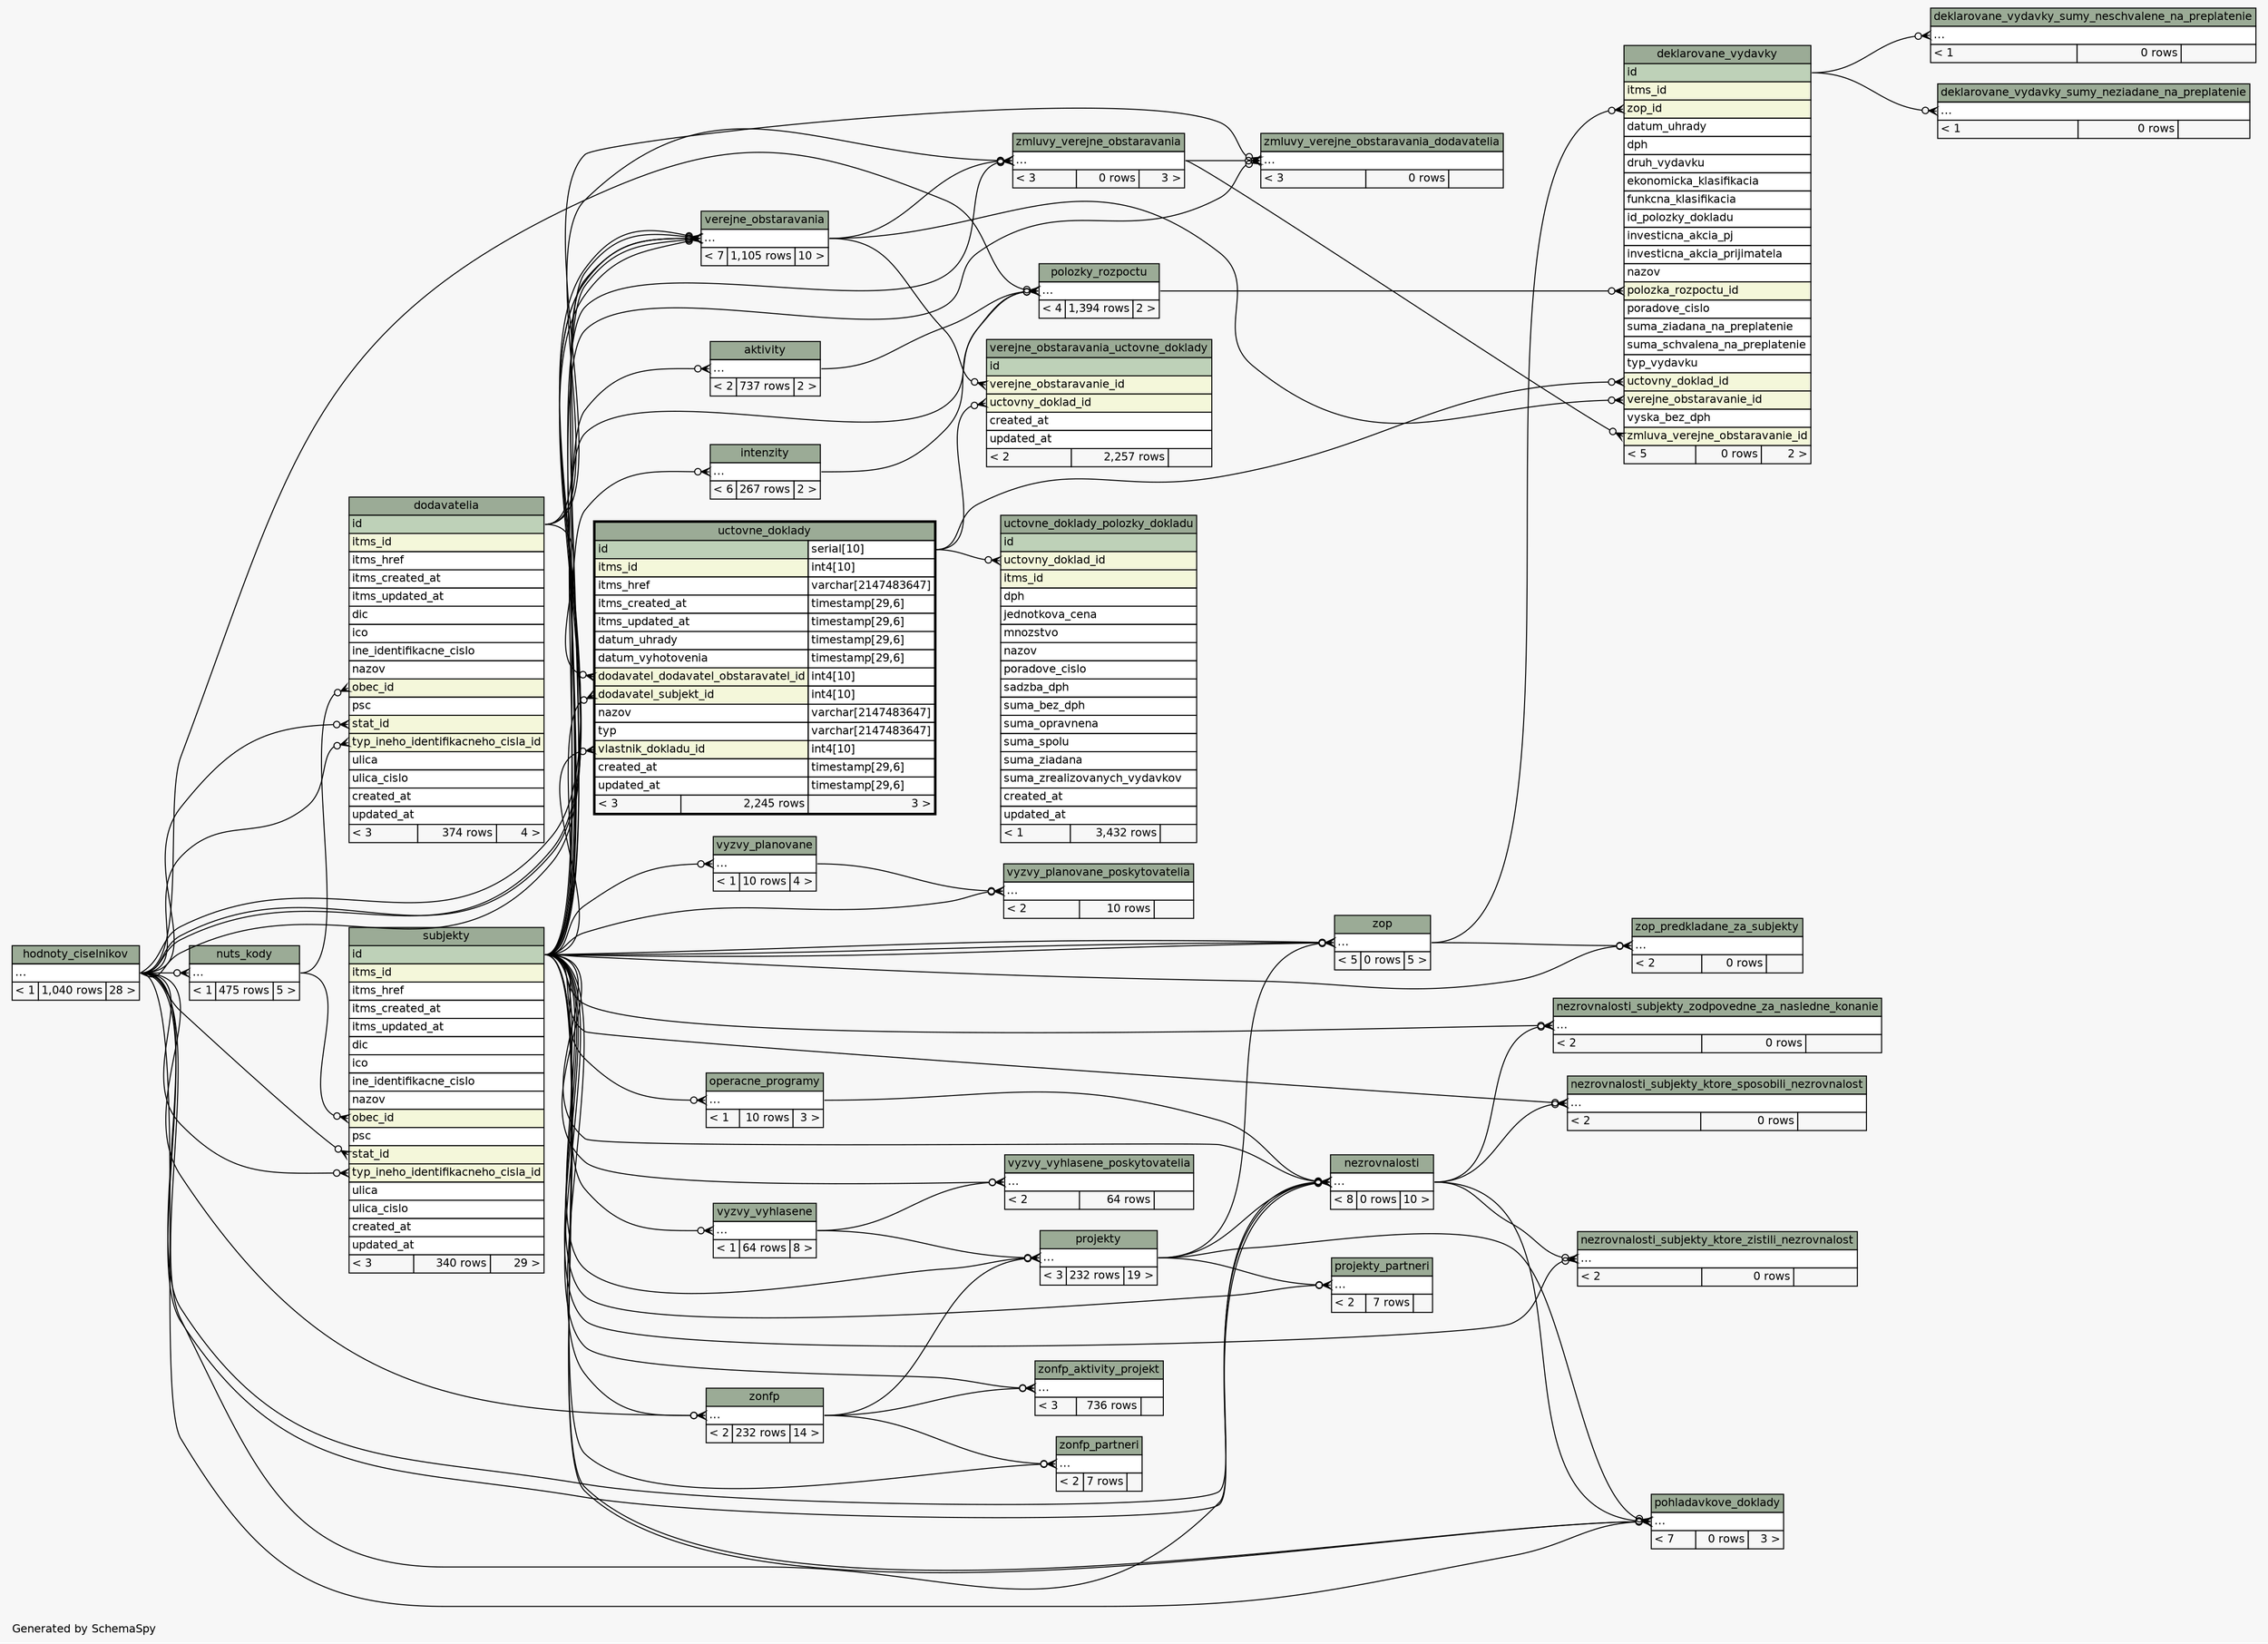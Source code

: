// dot 2.38.0 on Linux 4.10.0-38-generic
// SchemaSpy rev 590
digraph "twoDegreesRelationshipsDiagram" {
  graph [
    rankdir="RL"
    bgcolor="#f7f7f7"
    label="\nGenerated by SchemaSpy"
    labeljust="l"
    nodesep="0.18"
    ranksep="0.46"
    fontname="Helvetica"
    fontsize="11"
  ];
  node [
    fontname="Helvetica"
    fontsize="11"
    shape="plaintext"
  ];
  edge [
    arrowsize="0.8"
  ];
  "aktivity":"elipses":w -> "subjekty":"id":e [arrowhead=none dir=back arrowtail=crowodot];
  "deklarovane_vydavky":"polozka_rozpoctu_id":w -> "polozky_rozpoctu":"elipses":e [arrowhead=none dir=back arrowtail=crowodot];
  "deklarovane_vydavky":"uctovny_doklad_id":w -> "uctovne_doklady":"id.type":e [arrowhead=none dir=back arrowtail=crowodot];
  "deklarovane_vydavky":"verejne_obstaravanie_id":w -> "verejne_obstaravania":"elipses":e [arrowhead=none dir=back arrowtail=crowodot];
  "deklarovane_vydavky":"zmluva_verejne_obstaravanie_id":w -> "zmluvy_verejne_obstaravania":"elipses":e [arrowhead=none dir=back arrowtail=crowodot];
  "deklarovane_vydavky":"zop_id":w -> "zop":"elipses":e [arrowhead=none dir=back arrowtail=crowodot];
  "deklarovane_vydavky_sumy_neschvalene_na_preplatenie":"elipses":w -> "deklarovane_vydavky":"id":e [arrowhead=none dir=back arrowtail=crowodot];
  "deklarovane_vydavky_sumy_neziadane_na_preplatenie":"elipses":w -> "deklarovane_vydavky":"id":e [arrowhead=none dir=back arrowtail=crowodot];
  "dodavatelia":"obec_id":w -> "nuts_kody":"elipses":e [arrowhead=none dir=back arrowtail=crowodot];
  "dodavatelia":"stat_id":w -> "hodnoty_ciselnikov":"elipses":e [arrowhead=none dir=back arrowtail=crowodot];
  "dodavatelia":"typ_ineho_identifikacneho_cisla_id":w -> "hodnoty_ciselnikov":"elipses":e [arrowhead=none dir=back arrowtail=crowodot];
  "intenzity":"elipses":w -> "subjekty":"id":e [arrowhead=none dir=back arrowtail=crowodot];
  "nezrovnalosti":"elipses":w -> "hodnoty_ciselnikov":"elipses":e [arrowhead=none dir=back arrowtail=crowodot];
  "nezrovnalosti":"elipses":w -> "subjekty":"id":e [arrowhead=none dir=back arrowtail=crowodot];
  "nezrovnalosti":"elipses":w -> "hodnoty_ciselnikov":"elipses":e [arrowhead=none dir=back arrowtail=crowodot];
  "nezrovnalosti":"elipses":w -> "hodnoty_ciselnikov":"elipses":e [arrowhead=none dir=back arrowtail=crowodot];
  "nezrovnalosti":"elipses":w -> "operacne_programy":"elipses":e [arrowhead=none dir=back arrowtail=crowodot];
  "nezrovnalosti":"elipses":w -> "projekty":"elipses":e [arrowhead=none dir=back arrowtail=crowodot];
  "nezrovnalosti_subjekty_ktore_sposobili_nezrovnalost":"elipses":w -> "nezrovnalosti":"elipses":e [arrowhead=none dir=back arrowtail=crowodot];
  "nezrovnalosti_subjekty_ktore_sposobili_nezrovnalost":"elipses":w -> "subjekty":"id":e [arrowhead=none dir=back arrowtail=crowodot];
  "nezrovnalosti_subjekty_ktore_zistili_nezrovnalost":"elipses":w -> "nezrovnalosti":"elipses":e [arrowhead=none dir=back arrowtail=crowodot];
  "nezrovnalosti_subjekty_ktore_zistili_nezrovnalost":"elipses":w -> "subjekty":"id":e [arrowhead=none dir=back arrowtail=crowodot];
  "nezrovnalosti_subjekty_zodpovedne_za_nasledne_konanie":"elipses":w -> "nezrovnalosti":"elipses":e [arrowhead=none dir=back arrowtail=crowodot];
  "nezrovnalosti_subjekty_zodpovedne_za_nasledne_konanie":"elipses":w -> "subjekty":"id":e [arrowhead=none dir=back arrowtail=crowodot];
  "nuts_kody":"elipses":w -> "hodnoty_ciselnikov":"elipses":e [arrowhead=none dir=back arrowtail=crowodot];
  "operacne_programy":"elipses":w -> "subjekty":"id":e [arrowhead=none dir=back arrowtail=crowodot];
  "pohladavkove_doklady":"elipses":w -> "subjekty":"id":e [arrowhead=none dir=back arrowtail=crowodot];
  "pohladavkove_doklady":"elipses":w -> "hodnoty_ciselnikov":"elipses":e [arrowhead=none dir=back arrowtail=crowodot];
  "pohladavkove_doklady":"elipses":w -> "nezrovnalosti":"elipses":e [arrowhead=none dir=back arrowtail=crowodot];
  "pohladavkove_doklady":"elipses":w -> "projekty":"elipses":e [arrowhead=none dir=back arrowtail=crowodot];
  "pohladavkove_doklady":"elipses":w -> "subjekty":"id":e [arrowhead=none dir=back arrowtail=crowodot];
  "polozky_rozpoctu":"elipses":w -> "aktivity":"elipses":e [arrowhead=none dir=back arrowtail=crowodot];
  "polozky_rozpoctu":"elipses":w -> "intenzity":"elipses":e [arrowhead=none dir=back arrowtail=crowodot];
  "polozky_rozpoctu":"elipses":w -> "hodnoty_ciselnikov":"elipses":e [arrowhead=none dir=back arrowtail=crowodot];
  "polozky_rozpoctu":"elipses":w -> "subjekty":"id":e [arrowhead=none dir=back arrowtail=crowodot];
  "projekty":"elipses":w -> "subjekty":"id":e [arrowhead=none dir=back arrowtail=crowodot];
  "projekty":"elipses":w -> "zonfp":"elipses":e [arrowhead=none dir=back arrowtail=crowodot];
  "projekty":"elipses":w -> "vyzvy_vyhlasene":"elipses":e [arrowhead=none dir=back arrowtail=crowodot];
  "projekty_partneri":"elipses":w -> "subjekty":"id":e [arrowhead=none dir=back arrowtail=crowodot];
  "projekty_partneri":"elipses":w -> "projekty":"elipses":e [arrowhead=none dir=back arrowtail=crowodot];
  "subjekty":"obec_id":w -> "nuts_kody":"elipses":e [arrowhead=none dir=back arrowtail=crowodot];
  "subjekty":"stat_id":w -> "hodnoty_ciselnikov":"elipses":e [arrowhead=none dir=back arrowtail=crowodot];
  "subjekty":"typ_ineho_identifikacneho_cisla_id":w -> "hodnoty_ciselnikov":"elipses":e [arrowhead=none dir=back arrowtail=crowodot];
  "uctovne_doklady":"dodavatel_dodavatel_obstaravatel_id":w -> "dodavatelia":"id":e [arrowhead=none dir=back arrowtail=crowodot];
  "uctovne_doklady":"dodavatel_subjekt_id":w -> "subjekty":"id":e [arrowhead=none dir=back arrowtail=crowodot];
  "uctovne_doklady":"vlastnik_dokladu_id":w -> "subjekty":"id":e [arrowhead=none dir=back arrowtail=crowodot];
  "uctovne_doklady_polozky_dokladu":"uctovny_doklad_id":w -> "uctovne_doklady":"id.type":e [arrowhead=none dir=back arrowtail=crowodot];
  "verejne_obstaravania":"elipses":w -> "hodnoty_ciselnikov":"elipses":e [arrowhead=none dir=back arrowtail=crowodot];
  "verejne_obstaravania":"elipses":w -> "hodnoty_ciselnikov":"elipses":e [arrowhead=none dir=back arrowtail=crowodot];
  "verejne_obstaravania":"elipses":w -> "hodnoty_ciselnikov":"elipses":e [arrowhead=none dir=back arrowtail=crowodot];
  "verejne_obstaravania":"elipses":w -> "dodavatelia":"id":e [arrowhead=none dir=back arrowtail=crowodot];
  "verejne_obstaravania":"elipses":w -> "subjekty":"id":e [arrowhead=none dir=back arrowtail=crowodot];
  "verejne_obstaravania":"elipses":w -> "hodnoty_ciselnikov":"elipses":e [arrowhead=none dir=back arrowtail=crowodot];
  "verejne_obstaravania":"elipses":w -> "subjekty":"id":e [arrowhead=none dir=back arrowtail=crowodot];
  "verejne_obstaravania_uctovne_doklady":"uctovny_doklad_id":w -> "uctovne_doklady":"id.type":e [arrowhead=none dir=back arrowtail=crowodot];
  "verejne_obstaravania_uctovne_doklady":"verejne_obstaravanie_id":w -> "verejne_obstaravania":"elipses":e [arrowhead=none dir=back arrowtail=crowodot];
  "vyzvy_planovane":"elipses":w -> "subjekty":"id":e [arrowhead=none dir=back arrowtail=crowodot];
  "vyzvy_planovane_poskytovatelia":"elipses":w -> "subjekty":"id":e [arrowhead=none dir=back arrowtail=crowodot];
  "vyzvy_planovane_poskytovatelia":"elipses":w -> "vyzvy_planovane":"elipses":e [arrowhead=none dir=back arrowtail=crowodot];
  "vyzvy_vyhlasene":"elipses":w -> "subjekty":"id":e [arrowhead=none dir=back arrowtail=crowodot];
  "vyzvy_vyhlasene_poskytovatelia":"elipses":w -> "subjekty":"id":e [arrowhead=none dir=back arrowtail=crowodot];
  "vyzvy_vyhlasene_poskytovatelia":"elipses":w -> "vyzvy_vyhlasene":"elipses":e [arrowhead=none dir=back arrowtail=crowodot];
  "zmluvy_verejne_obstaravania":"elipses":w -> "dodavatelia":"id":e [arrowhead=none dir=back arrowtail=crowodot];
  "zmluvy_verejne_obstaravania":"elipses":w -> "subjekty":"id":e [arrowhead=none dir=back arrowtail=crowodot];
  "zmluvy_verejne_obstaravania":"elipses":w -> "verejne_obstaravania":"elipses":e [arrowhead=none dir=back arrowtail=crowodot];
  "zmluvy_verejne_obstaravania_dodavatelia":"elipses":w -> "dodavatelia":"id":e [arrowhead=none dir=back arrowtail=crowodot];
  "zmluvy_verejne_obstaravania_dodavatelia":"elipses":w -> "subjekty":"id":e [arrowhead=none dir=back arrowtail=crowodot];
  "zmluvy_verejne_obstaravania_dodavatelia":"elipses":w -> "zmluvy_verejne_obstaravania":"elipses":e [arrowhead=none dir=back arrowtail=crowodot];
  "zonfp":"elipses":w -> "hodnoty_ciselnikov":"elipses":e [arrowhead=none dir=back arrowtail=crowodot];
  "zonfp":"elipses":w -> "subjekty":"id":e [arrowhead=none dir=back arrowtail=crowodot];
  "zonfp_aktivity_projekt":"elipses":w -> "subjekty":"id":e [arrowhead=none dir=back arrowtail=crowodot];
  "zonfp_aktivity_projekt":"elipses":w -> "zonfp":"elipses":e [arrowhead=none dir=back arrowtail=crowodot];
  "zonfp_partneri":"elipses":w -> "subjekty":"id":e [arrowhead=none dir=back arrowtail=crowodot];
  "zonfp_partneri":"elipses":w -> "zonfp":"elipses":e [arrowhead=none dir=back arrowtail=crowodot];
  "zop":"elipses":w -> "subjekty":"id":e [arrowhead=none dir=back arrowtail=crowodot];
  "zop":"elipses":w -> "subjekty":"id":e [arrowhead=none dir=back arrowtail=crowodot];
  "zop":"elipses":w -> "subjekty":"id":e [arrowhead=none dir=back arrowtail=crowodot];
  "zop":"elipses":w -> "projekty":"elipses":e [arrowhead=none dir=back arrowtail=crowodot];
  "zop_predkladane_za_subjekty":"elipses":w -> "subjekty":"id":e [arrowhead=none dir=back arrowtail=crowodot];
  "zop_predkladane_za_subjekty":"elipses":w -> "zop":"elipses":e [arrowhead=none dir=back arrowtail=crowodot];
  "aktivity" [
    label=<
    <TABLE BORDER="0" CELLBORDER="1" CELLSPACING="0" BGCOLOR="#ffffff">
      <TR><TD COLSPAN="3" BGCOLOR="#9bab96" ALIGN="CENTER">aktivity</TD></TR>
      <TR><TD PORT="elipses" COLSPAN="3" ALIGN="LEFT">...</TD></TR>
      <TR><TD ALIGN="LEFT" BGCOLOR="#f7f7f7">&lt; 2</TD><TD ALIGN="RIGHT" BGCOLOR="#f7f7f7">737 rows</TD><TD ALIGN="RIGHT" BGCOLOR="#f7f7f7">2 &gt;</TD></TR>
    </TABLE>>
    URL="aktivity.html"
    tooltip="aktivity"
  ];
  "deklarovane_vydavky" [
    label=<
    <TABLE BORDER="0" CELLBORDER="1" CELLSPACING="0" BGCOLOR="#ffffff">
      <TR><TD COLSPAN="3" BGCOLOR="#9bab96" ALIGN="CENTER">deklarovane_vydavky</TD></TR>
      <TR><TD PORT="id" COLSPAN="3" BGCOLOR="#bed1b8" ALIGN="LEFT">id</TD></TR>
      <TR><TD PORT="itms_id" COLSPAN="3" BGCOLOR="#f4f7da" ALIGN="LEFT">itms_id</TD></TR>
      <TR><TD PORT="zop_id" COLSPAN="3" BGCOLOR="#f4f7da" ALIGN="LEFT">zop_id</TD></TR>
      <TR><TD PORT="datum_uhrady" COLSPAN="3" ALIGN="LEFT">datum_uhrady</TD></TR>
      <TR><TD PORT="dph" COLSPAN="3" ALIGN="LEFT">dph</TD></TR>
      <TR><TD PORT="druh_vydavku" COLSPAN="3" ALIGN="LEFT">druh_vydavku</TD></TR>
      <TR><TD PORT="ekonomicka_klasifikacia" COLSPAN="3" ALIGN="LEFT">ekonomicka_klasifikacia</TD></TR>
      <TR><TD PORT="funkcna_klasifikacia" COLSPAN="3" ALIGN="LEFT">funkcna_klasifikacia</TD></TR>
      <TR><TD PORT="id_polozky_dokladu" COLSPAN="3" ALIGN="LEFT">id_polozky_dokladu</TD></TR>
      <TR><TD PORT="investicna_akcia_pj" COLSPAN="3" ALIGN="LEFT">investicna_akcia_pj</TD></TR>
      <TR><TD PORT="investicna_akcia_prijimatela" COLSPAN="3" ALIGN="LEFT">investicna_akcia_prijimatela</TD></TR>
      <TR><TD PORT="nazov" COLSPAN="3" ALIGN="LEFT">nazov</TD></TR>
      <TR><TD PORT="polozka_rozpoctu_id" COLSPAN="3" BGCOLOR="#f4f7da" ALIGN="LEFT">polozka_rozpoctu_id</TD></TR>
      <TR><TD PORT="poradove_cislo" COLSPAN="3" ALIGN="LEFT">poradove_cislo</TD></TR>
      <TR><TD PORT="suma_ziadana_na_preplatenie" COLSPAN="3" ALIGN="LEFT">suma_ziadana_na_preplatenie</TD></TR>
      <TR><TD PORT="suma_schvalena_na_preplatenie" COLSPAN="3" ALIGN="LEFT">suma_schvalena_na_preplatenie</TD></TR>
      <TR><TD PORT="typ_vydavku" COLSPAN="3" ALIGN="LEFT">typ_vydavku</TD></TR>
      <TR><TD PORT="uctovny_doklad_id" COLSPAN="3" BGCOLOR="#f4f7da" ALIGN="LEFT">uctovny_doklad_id</TD></TR>
      <TR><TD PORT="verejne_obstaravanie_id" COLSPAN="3" BGCOLOR="#f4f7da" ALIGN="LEFT">verejne_obstaravanie_id</TD></TR>
      <TR><TD PORT="vyska_bez_dph" COLSPAN="3" ALIGN="LEFT">vyska_bez_dph</TD></TR>
      <TR><TD PORT="zmluva_verejne_obstaravanie_id" COLSPAN="3" BGCOLOR="#f4f7da" ALIGN="LEFT">zmluva_verejne_obstaravanie_id</TD></TR>
      <TR><TD ALIGN="LEFT" BGCOLOR="#f7f7f7">&lt; 5</TD><TD ALIGN="RIGHT" BGCOLOR="#f7f7f7">0 rows</TD><TD ALIGN="RIGHT" BGCOLOR="#f7f7f7">2 &gt;</TD></TR>
    </TABLE>>
    URL="deklarovane_vydavky.html"
    tooltip="deklarovane_vydavky"
  ];
  "deklarovane_vydavky_sumy_neschvalene_na_preplatenie" [
    label=<
    <TABLE BORDER="0" CELLBORDER="1" CELLSPACING="0" BGCOLOR="#ffffff">
      <TR><TD COLSPAN="3" BGCOLOR="#9bab96" ALIGN="CENTER">deklarovane_vydavky_sumy_neschvalene_na_preplatenie</TD></TR>
      <TR><TD PORT="elipses" COLSPAN="3" ALIGN="LEFT">...</TD></TR>
      <TR><TD ALIGN="LEFT" BGCOLOR="#f7f7f7">&lt; 1</TD><TD ALIGN="RIGHT" BGCOLOR="#f7f7f7">0 rows</TD><TD ALIGN="RIGHT" BGCOLOR="#f7f7f7">  </TD></TR>
    </TABLE>>
    URL="deklarovane_vydavky_sumy_neschvalene_na_preplatenie.html"
    tooltip="deklarovane_vydavky_sumy_neschvalene_na_preplatenie"
  ];
  "deklarovane_vydavky_sumy_neziadane_na_preplatenie" [
    label=<
    <TABLE BORDER="0" CELLBORDER="1" CELLSPACING="0" BGCOLOR="#ffffff">
      <TR><TD COLSPAN="3" BGCOLOR="#9bab96" ALIGN="CENTER">deklarovane_vydavky_sumy_neziadane_na_preplatenie</TD></TR>
      <TR><TD PORT="elipses" COLSPAN="3" ALIGN="LEFT">...</TD></TR>
      <TR><TD ALIGN="LEFT" BGCOLOR="#f7f7f7">&lt; 1</TD><TD ALIGN="RIGHT" BGCOLOR="#f7f7f7">0 rows</TD><TD ALIGN="RIGHT" BGCOLOR="#f7f7f7">  </TD></TR>
    </TABLE>>
    URL="deklarovane_vydavky_sumy_neziadane_na_preplatenie.html"
    tooltip="deklarovane_vydavky_sumy_neziadane_na_preplatenie"
  ];
  "dodavatelia" [
    label=<
    <TABLE BORDER="0" CELLBORDER="1" CELLSPACING="0" BGCOLOR="#ffffff">
      <TR><TD COLSPAN="3" BGCOLOR="#9bab96" ALIGN="CENTER">dodavatelia</TD></TR>
      <TR><TD PORT="id" COLSPAN="3" BGCOLOR="#bed1b8" ALIGN="LEFT">id</TD></TR>
      <TR><TD PORT="itms_id" COLSPAN="3" BGCOLOR="#f4f7da" ALIGN="LEFT">itms_id</TD></TR>
      <TR><TD PORT="itms_href" COLSPAN="3" ALIGN="LEFT">itms_href</TD></TR>
      <TR><TD PORT="itms_created_at" COLSPAN="3" ALIGN="LEFT">itms_created_at</TD></TR>
      <TR><TD PORT="itms_updated_at" COLSPAN="3" ALIGN="LEFT">itms_updated_at</TD></TR>
      <TR><TD PORT="dic" COLSPAN="3" ALIGN="LEFT">dic</TD></TR>
      <TR><TD PORT="ico" COLSPAN="3" ALIGN="LEFT">ico</TD></TR>
      <TR><TD PORT="ine_identifikacne_cislo" COLSPAN="3" ALIGN="LEFT">ine_identifikacne_cislo</TD></TR>
      <TR><TD PORT="nazov" COLSPAN="3" ALIGN="LEFT">nazov</TD></TR>
      <TR><TD PORT="obec_id" COLSPAN="3" BGCOLOR="#f4f7da" ALIGN="LEFT">obec_id</TD></TR>
      <TR><TD PORT="psc" COLSPAN="3" ALIGN="LEFT">psc</TD></TR>
      <TR><TD PORT="stat_id" COLSPAN="3" BGCOLOR="#f4f7da" ALIGN="LEFT">stat_id</TD></TR>
      <TR><TD PORT="typ_ineho_identifikacneho_cisla_id" COLSPAN="3" BGCOLOR="#f4f7da" ALIGN="LEFT">typ_ineho_identifikacneho_cisla_id</TD></TR>
      <TR><TD PORT="ulica" COLSPAN="3" ALIGN="LEFT">ulica</TD></TR>
      <TR><TD PORT="ulica_cislo" COLSPAN="3" ALIGN="LEFT">ulica_cislo</TD></TR>
      <TR><TD PORT="created_at" COLSPAN="3" ALIGN="LEFT">created_at</TD></TR>
      <TR><TD PORT="updated_at" COLSPAN="3" ALIGN="LEFT">updated_at</TD></TR>
      <TR><TD ALIGN="LEFT" BGCOLOR="#f7f7f7">&lt; 3</TD><TD ALIGN="RIGHT" BGCOLOR="#f7f7f7">374 rows</TD><TD ALIGN="RIGHT" BGCOLOR="#f7f7f7">4 &gt;</TD></TR>
    </TABLE>>
    URL="dodavatelia.html"
    tooltip="dodavatelia"
  ];
  "hodnoty_ciselnikov" [
    label=<
    <TABLE BORDER="0" CELLBORDER="1" CELLSPACING="0" BGCOLOR="#ffffff">
      <TR><TD COLSPAN="3" BGCOLOR="#9bab96" ALIGN="CENTER">hodnoty_ciselnikov</TD></TR>
      <TR><TD PORT="elipses" COLSPAN="3" ALIGN="LEFT">...</TD></TR>
      <TR><TD ALIGN="LEFT" BGCOLOR="#f7f7f7">&lt; 1</TD><TD ALIGN="RIGHT" BGCOLOR="#f7f7f7">1,040 rows</TD><TD ALIGN="RIGHT" BGCOLOR="#f7f7f7">28 &gt;</TD></TR>
    </TABLE>>
    URL="hodnoty_ciselnikov.html"
    tooltip="hodnoty_ciselnikov"
  ];
  "intenzity" [
    label=<
    <TABLE BORDER="0" CELLBORDER="1" CELLSPACING="0" BGCOLOR="#ffffff">
      <TR><TD COLSPAN="3" BGCOLOR="#9bab96" ALIGN="CENTER">intenzity</TD></TR>
      <TR><TD PORT="elipses" COLSPAN="3" ALIGN="LEFT">...</TD></TR>
      <TR><TD ALIGN="LEFT" BGCOLOR="#f7f7f7">&lt; 6</TD><TD ALIGN="RIGHT" BGCOLOR="#f7f7f7">267 rows</TD><TD ALIGN="RIGHT" BGCOLOR="#f7f7f7">2 &gt;</TD></TR>
    </TABLE>>
    URL="intenzity.html"
    tooltip="intenzity"
  ];
  "nezrovnalosti" [
    label=<
    <TABLE BORDER="0" CELLBORDER="1" CELLSPACING="0" BGCOLOR="#ffffff">
      <TR><TD COLSPAN="3" BGCOLOR="#9bab96" ALIGN="CENTER">nezrovnalosti</TD></TR>
      <TR><TD PORT="elipses" COLSPAN="3" ALIGN="LEFT">...</TD></TR>
      <TR><TD ALIGN="LEFT" BGCOLOR="#f7f7f7">&lt; 8</TD><TD ALIGN="RIGHT" BGCOLOR="#f7f7f7">0 rows</TD><TD ALIGN="RIGHT" BGCOLOR="#f7f7f7">10 &gt;</TD></TR>
    </TABLE>>
    URL="nezrovnalosti.html"
    tooltip="nezrovnalosti"
  ];
  "nezrovnalosti_subjekty_ktore_sposobili_nezrovnalost" [
    label=<
    <TABLE BORDER="0" CELLBORDER="1" CELLSPACING="0" BGCOLOR="#ffffff">
      <TR><TD COLSPAN="3" BGCOLOR="#9bab96" ALIGN="CENTER">nezrovnalosti_subjekty_ktore_sposobili_nezrovnalost</TD></TR>
      <TR><TD PORT="elipses" COLSPAN="3" ALIGN="LEFT">...</TD></TR>
      <TR><TD ALIGN="LEFT" BGCOLOR="#f7f7f7">&lt; 2</TD><TD ALIGN="RIGHT" BGCOLOR="#f7f7f7">0 rows</TD><TD ALIGN="RIGHT" BGCOLOR="#f7f7f7">  </TD></TR>
    </TABLE>>
    URL="nezrovnalosti_subjekty_ktore_sposobili_nezrovnalost.html"
    tooltip="nezrovnalosti_subjekty_ktore_sposobili_nezrovnalost"
  ];
  "nezrovnalosti_subjekty_ktore_zistili_nezrovnalost" [
    label=<
    <TABLE BORDER="0" CELLBORDER="1" CELLSPACING="0" BGCOLOR="#ffffff">
      <TR><TD COLSPAN="3" BGCOLOR="#9bab96" ALIGN="CENTER">nezrovnalosti_subjekty_ktore_zistili_nezrovnalost</TD></TR>
      <TR><TD PORT="elipses" COLSPAN="3" ALIGN="LEFT">...</TD></TR>
      <TR><TD ALIGN="LEFT" BGCOLOR="#f7f7f7">&lt; 2</TD><TD ALIGN="RIGHT" BGCOLOR="#f7f7f7">0 rows</TD><TD ALIGN="RIGHT" BGCOLOR="#f7f7f7">  </TD></TR>
    </TABLE>>
    URL="nezrovnalosti_subjekty_ktore_zistili_nezrovnalost.html"
    tooltip="nezrovnalosti_subjekty_ktore_zistili_nezrovnalost"
  ];
  "nezrovnalosti_subjekty_zodpovedne_za_nasledne_konanie" [
    label=<
    <TABLE BORDER="0" CELLBORDER="1" CELLSPACING="0" BGCOLOR="#ffffff">
      <TR><TD COLSPAN="3" BGCOLOR="#9bab96" ALIGN="CENTER">nezrovnalosti_subjekty_zodpovedne_za_nasledne_konanie</TD></TR>
      <TR><TD PORT="elipses" COLSPAN="3" ALIGN="LEFT">...</TD></TR>
      <TR><TD ALIGN="LEFT" BGCOLOR="#f7f7f7">&lt; 2</TD><TD ALIGN="RIGHT" BGCOLOR="#f7f7f7">0 rows</TD><TD ALIGN="RIGHT" BGCOLOR="#f7f7f7">  </TD></TR>
    </TABLE>>
    URL="nezrovnalosti_subjekty_zodpovedne_za_nasledne_konanie.html"
    tooltip="nezrovnalosti_subjekty_zodpovedne_za_nasledne_konanie"
  ];
  "nuts_kody" [
    label=<
    <TABLE BORDER="0" CELLBORDER="1" CELLSPACING="0" BGCOLOR="#ffffff">
      <TR><TD COLSPAN="3" BGCOLOR="#9bab96" ALIGN="CENTER">nuts_kody</TD></TR>
      <TR><TD PORT="elipses" COLSPAN="3" ALIGN="LEFT">...</TD></TR>
      <TR><TD ALIGN="LEFT" BGCOLOR="#f7f7f7">&lt; 1</TD><TD ALIGN="RIGHT" BGCOLOR="#f7f7f7">475 rows</TD><TD ALIGN="RIGHT" BGCOLOR="#f7f7f7">5 &gt;</TD></TR>
    </TABLE>>
    URL="nuts_kody.html"
    tooltip="nuts_kody"
  ];
  "operacne_programy" [
    label=<
    <TABLE BORDER="0" CELLBORDER="1" CELLSPACING="0" BGCOLOR="#ffffff">
      <TR><TD COLSPAN="3" BGCOLOR="#9bab96" ALIGN="CENTER">operacne_programy</TD></TR>
      <TR><TD PORT="elipses" COLSPAN="3" ALIGN="LEFT">...</TD></TR>
      <TR><TD ALIGN="LEFT" BGCOLOR="#f7f7f7">&lt; 1</TD><TD ALIGN="RIGHT" BGCOLOR="#f7f7f7">10 rows</TD><TD ALIGN="RIGHT" BGCOLOR="#f7f7f7">3 &gt;</TD></TR>
    </TABLE>>
    URL="operacne_programy.html"
    tooltip="operacne_programy"
  ];
  "pohladavkove_doklady" [
    label=<
    <TABLE BORDER="0" CELLBORDER="1" CELLSPACING="0" BGCOLOR="#ffffff">
      <TR><TD COLSPAN="3" BGCOLOR="#9bab96" ALIGN="CENTER">pohladavkove_doklady</TD></TR>
      <TR><TD PORT="elipses" COLSPAN="3" ALIGN="LEFT">...</TD></TR>
      <TR><TD ALIGN="LEFT" BGCOLOR="#f7f7f7">&lt; 7</TD><TD ALIGN="RIGHT" BGCOLOR="#f7f7f7">0 rows</TD><TD ALIGN="RIGHT" BGCOLOR="#f7f7f7">3 &gt;</TD></TR>
    </TABLE>>
    URL="pohladavkove_doklady.html"
    tooltip="pohladavkove_doklady"
  ];
  "polozky_rozpoctu" [
    label=<
    <TABLE BORDER="0" CELLBORDER="1" CELLSPACING="0" BGCOLOR="#ffffff">
      <TR><TD COLSPAN="3" BGCOLOR="#9bab96" ALIGN="CENTER">polozky_rozpoctu</TD></TR>
      <TR><TD PORT="elipses" COLSPAN="3" ALIGN="LEFT">...</TD></TR>
      <TR><TD ALIGN="LEFT" BGCOLOR="#f7f7f7">&lt; 4</TD><TD ALIGN="RIGHT" BGCOLOR="#f7f7f7">1,394 rows</TD><TD ALIGN="RIGHT" BGCOLOR="#f7f7f7">2 &gt;</TD></TR>
    </TABLE>>
    URL="polozky_rozpoctu.html"
    tooltip="polozky_rozpoctu"
  ];
  "projekty" [
    label=<
    <TABLE BORDER="0" CELLBORDER="1" CELLSPACING="0" BGCOLOR="#ffffff">
      <TR><TD COLSPAN="3" BGCOLOR="#9bab96" ALIGN="CENTER">projekty</TD></TR>
      <TR><TD PORT="elipses" COLSPAN="3" ALIGN="LEFT">...</TD></TR>
      <TR><TD ALIGN="LEFT" BGCOLOR="#f7f7f7">&lt; 3</TD><TD ALIGN="RIGHT" BGCOLOR="#f7f7f7">232 rows</TD><TD ALIGN="RIGHT" BGCOLOR="#f7f7f7">19 &gt;</TD></TR>
    </TABLE>>
    URL="projekty.html"
    tooltip="projekty"
  ];
  "projekty_partneri" [
    label=<
    <TABLE BORDER="0" CELLBORDER="1" CELLSPACING="0" BGCOLOR="#ffffff">
      <TR><TD COLSPAN="3" BGCOLOR="#9bab96" ALIGN="CENTER">projekty_partneri</TD></TR>
      <TR><TD PORT="elipses" COLSPAN="3" ALIGN="LEFT">...</TD></TR>
      <TR><TD ALIGN="LEFT" BGCOLOR="#f7f7f7">&lt; 2</TD><TD ALIGN="RIGHT" BGCOLOR="#f7f7f7">7 rows</TD><TD ALIGN="RIGHT" BGCOLOR="#f7f7f7">  </TD></TR>
    </TABLE>>
    URL="projekty_partneri.html"
    tooltip="projekty_partneri"
  ];
  "subjekty" [
    label=<
    <TABLE BORDER="0" CELLBORDER="1" CELLSPACING="0" BGCOLOR="#ffffff">
      <TR><TD COLSPAN="3" BGCOLOR="#9bab96" ALIGN="CENTER">subjekty</TD></TR>
      <TR><TD PORT="id" COLSPAN="3" BGCOLOR="#bed1b8" ALIGN="LEFT">id</TD></TR>
      <TR><TD PORT="itms_id" COLSPAN="3" BGCOLOR="#f4f7da" ALIGN="LEFT">itms_id</TD></TR>
      <TR><TD PORT="itms_href" COLSPAN="3" ALIGN="LEFT">itms_href</TD></TR>
      <TR><TD PORT="itms_created_at" COLSPAN="3" ALIGN="LEFT">itms_created_at</TD></TR>
      <TR><TD PORT="itms_updated_at" COLSPAN="3" ALIGN="LEFT">itms_updated_at</TD></TR>
      <TR><TD PORT="dic" COLSPAN="3" ALIGN="LEFT">dic</TD></TR>
      <TR><TD PORT="ico" COLSPAN="3" ALIGN="LEFT">ico</TD></TR>
      <TR><TD PORT="ine_identifikacne_cislo" COLSPAN="3" ALIGN="LEFT">ine_identifikacne_cislo</TD></TR>
      <TR><TD PORT="nazov" COLSPAN="3" ALIGN="LEFT">nazov</TD></TR>
      <TR><TD PORT="obec_id" COLSPAN="3" BGCOLOR="#f4f7da" ALIGN="LEFT">obec_id</TD></TR>
      <TR><TD PORT="psc" COLSPAN="3" ALIGN="LEFT">psc</TD></TR>
      <TR><TD PORT="stat_id" COLSPAN="3" BGCOLOR="#f4f7da" ALIGN="LEFT">stat_id</TD></TR>
      <TR><TD PORT="typ_ineho_identifikacneho_cisla_id" COLSPAN="3" BGCOLOR="#f4f7da" ALIGN="LEFT">typ_ineho_identifikacneho_cisla_id</TD></TR>
      <TR><TD PORT="ulica" COLSPAN="3" ALIGN="LEFT">ulica</TD></TR>
      <TR><TD PORT="ulica_cislo" COLSPAN="3" ALIGN="LEFT">ulica_cislo</TD></TR>
      <TR><TD PORT="created_at" COLSPAN="3" ALIGN="LEFT">created_at</TD></TR>
      <TR><TD PORT="updated_at" COLSPAN="3" ALIGN="LEFT">updated_at</TD></TR>
      <TR><TD ALIGN="LEFT" BGCOLOR="#f7f7f7">&lt; 3</TD><TD ALIGN="RIGHT" BGCOLOR="#f7f7f7">340 rows</TD><TD ALIGN="RIGHT" BGCOLOR="#f7f7f7">29 &gt;</TD></TR>
    </TABLE>>
    URL="subjekty.html"
    tooltip="subjekty"
  ];
  "uctovne_doklady" [
    label=<
    <TABLE BORDER="2" CELLBORDER="1" CELLSPACING="0" BGCOLOR="#ffffff">
      <TR><TD COLSPAN="3" BGCOLOR="#9bab96" ALIGN="CENTER">uctovne_doklady</TD></TR>
      <TR><TD PORT="id" COLSPAN="2" BGCOLOR="#bed1b8" ALIGN="LEFT">id</TD><TD PORT="id.type" ALIGN="LEFT">serial[10]</TD></TR>
      <TR><TD PORT="itms_id" COLSPAN="2" BGCOLOR="#f4f7da" ALIGN="LEFT">itms_id</TD><TD PORT="itms_id.type" ALIGN="LEFT">int4[10]</TD></TR>
      <TR><TD PORT="itms_href" COLSPAN="2" ALIGN="LEFT">itms_href</TD><TD PORT="itms_href.type" ALIGN="LEFT">varchar[2147483647]</TD></TR>
      <TR><TD PORT="itms_created_at" COLSPAN="2" ALIGN="LEFT">itms_created_at</TD><TD PORT="itms_created_at.type" ALIGN="LEFT">timestamp[29,6]</TD></TR>
      <TR><TD PORT="itms_updated_at" COLSPAN="2" ALIGN="LEFT">itms_updated_at</TD><TD PORT="itms_updated_at.type" ALIGN="LEFT">timestamp[29,6]</TD></TR>
      <TR><TD PORT="datum_uhrady" COLSPAN="2" ALIGN="LEFT">datum_uhrady</TD><TD PORT="datum_uhrady.type" ALIGN="LEFT">timestamp[29,6]</TD></TR>
      <TR><TD PORT="datum_vyhotovenia" COLSPAN="2" ALIGN="LEFT">datum_vyhotovenia</TD><TD PORT="datum_vyhotovenia.type" ALIGN="LEFT">timestamp[29,6]</TD></TR>
      <TR><TD PORT="dodavatel_dodavatel_obstaravatel_id" COLSPAN="2" BGCOLOR="#f4f7da" ALIGN="LEFT">dodavatel_dodavatel_obstaravatel_id</TD><TD PORT="dodavatel_dodavatel_obstaravatel_id.type" ALIGN="LEFT">int4[10]</TD></TR>
      <TR><TD PORT="dodavatel_subjekt_id" COLSPAN="2" BGCOLOR="#f4f7da" ALIGN="LEFT">dodavatel_subjekt_id</TD><TD PORT="dodavatel_subjekt_id.type" ALIGN="LEFT">int4[10]</TD></TR>
      <TR><TD PORT="nazov" COLSPAN="2" ALIGN="LEFT">nazov</TD><TD PORT="nazov.type" ALIGN="LEFT">varchar[2147483647]</TD></TR>
      <TR><TD PORT="typ" COLSPAN="2" ALIGN="LEFT">typ</TD><TD PORT="typ.type" ALIGN="LEFT">varchar[2147483647]</TD></TR>
      <TR><TD PORT="vlastnik_dokladu_id" COLSPAN="2" BGCOLOR="#f4f7da" ALIGN="LEFT">vlastnik_dokladu_id</TD><TD PORT="vlastnik_dokladu_id.type" ALIGN="LEFT">int4[10]</TD></TR>
      <TR><TD PORT="created_at" COLSPAN="2" ALIGN="LEFT">created_at</TD><TD PORT="created_at.type" ALIGN="LEFT">timestamp[29,6]</TD></TR>
      <TR><TD PORT="updated_at" COLSPAN="2" ALIGN="LEFT">updated_at</TD><TD PORT="updated_at.type" ALIGN="LEFT">timestamp[29,6]</TD></TR>
      <TR><TD ALIGN="LEFT" BGCOLOR="#f7f7f7">&lt; 3</TD><TD ALIGN="RIGHT" BGCOLOR="#f7f7f7">2,245 rows</TD><TD ALIGN="RIGHT" BGCOLOR="#f7f7f7">3 &gt;</TD></TR>
    </TABLE>>
    URL="uctovne_doklady.html"
    tooltip="uctovne_doklady"
  ];
  "uctovne_doklady_polozky_dokladu" [
    label=<
    <TABLE BORDER="0" CELLBORDER="1" CELLSPACING="0" BGCOLOR="#ffffff">
      <TR><TD COLSPAN="3" BGCOLOR="#9bab96" ALIGN="CENTER">uctovne_doklady_polozky_dokladu</TD></TR>
      <TR><TD PORT="id" COLSPAN="3" BGCOLOR="#bed1b8" ALIGN="LEFT">id</TD></TR>
      <TR><TD PORT="uctovny_doklad_id" COLSPAN="3" BGCOLOR="#f4f7da" ALIGN="LEFT">uctovny_doklad_id</TD></TR>
      <TR><TD PORT="itms_id" COLSPAN="3" BGCOLOR="#f4f7da" ALIGN="LEFT">itms_id</TD></TR>
      <TR><TD PORT="dph" COLSPAN="3" ALIGN="LEFT">dph</TD></TR>
      <TR><TD PORT="jednotkova_cena" COLSPAN="3" ALIGN="LEFT">jednotkova_cena</TD></TR>
      <TR><TD PORT="mnozstvo" COLSPAN="3" ALIGN="LEFT">mnozstvo</TD></TR>
      <TR><TD PORT="nazov" COLSPAN="3" ALIGN="LEFT">nazov</TD></TR>
      <TR><TD PORT="poradove_cislo" COLSPAN="3" ALIGN="LEFT">poradove_cislo</TD></TR>
      <TR><TD PORT="sadzba_dph" COLSPAN="3" ALIGN="LEFT">sadzba_dph</TD></TR>
      <TR><TD PORT="suma_bez_dph" COLSPAN="3" ALIGN="LEFT">suma_bez_dph</TD></TR>
      <TR><TD PORT="suma_opravnena" COLSPAN="3" ALIGN="LEFT">suma_opravnena</TD></TR>
      <TR><TD PORT="suma_spolu" COLSPAN="3" ALIGN="LEFT">suma_spolu</TD></TR>
      <TR><TD PORT="suma_ziadana" COLSPAN="3" ALIGN="LEFT">suma_ziadana</TD></TR>
      <TR><TD PORT="suma_zrealizovanych_vydavkov" COLSPAN="3" ALIGN="LEFT">suma_zrealizovanych_vydavkov</TD></TR>
      <TR><TD PORT="created_at" COLSPAN="3" ALIGN="LEFT">created_at</TD></TR>
      <TR><TD PORT="updated_at" COLSPAN="3" ALIGN="LEFT">updated_at</TD></TR>
      <TR><TD ALIGN="LEFT" BGCOLOR="#f7f7f7">&lt; 1</TD><TD ALIGN="RIGHT" BGCOLOR="#f7f7f7">3,432 rows</TD><TD ALIGN="RIGHT" BGCOLOR="#f7f7f7">  </TD></TR>
    </TABLE>>
    URL="uctovne_doklady_polozky_dokladu.html"
    tooltip="uctovne_doklady_polozky_dokladu"
  ];
  "verejne_obstaravania" [
    label=<
    <TABLE BORDER="0" CELLBORDER="1" CELLSPACING="0" BGCOLOR="#ffffff">
      <TR><TD COLSPAN="3" BGCOLOR="#9bab96" ALIGN="CENTER">verejne_obstaravania</TD></TR>
      <TR><TD PORT="elipses" COLSPAN="3" ALIGN="LEFT">...</TD></TR>
      <TR><TD ALIGN="LEFT" BGCOLOR="#f7f7f7">&lt; 7</TD><TD ALIGN="RIGHT" BGCOLOR="#f7f7f7">1,105 rows</TD><TD ALIGN="RIGHT" BGCOLOR="#f7f7f7">10 &gt;</TD></TR>
    </TABLE>>
    URL="verejne_obstaravania.html"
    tooltip="verejne_obstaravania"
  ];
  "verejne_obstaravania_uctovne_doklady" [
    label=<
    <TABLE BORDER="0" CELLBORDER="1" CELLSPACING="0" BGCOLOR="#ffffff">
      <TR><TD COLSPAN="3" BGCOLOR="#9bab96" ALIGN="CENTER">verejne_obstaravania_uctovne_doklady</TD></TR>
      <TR><TD PORT="id" COLSPAN="3" BGCOLOR="#bed1b8" ALIGN="LEFT">id</TD></TR>
      <TR><TD PORT="verejne_obstaravanie_id" COLSPAN="3" BGCOLOR="#f4f7da" ALIGN="LEFT">verejne_obstaravanie_id</TD></TR>
      <TR><TD PORT="uctovny_doklad_id" COLSPAN="3" BGCOLOR="#f4f7da" ALIGN="LEFT">uctovny_doklad_id</TD></TR>
      <TR><TD PORT="created_at" COLSPAN="3" ALIGN="LEFT">created_at</TD></TR>
      <TR><TD PORT="updated_at" COLSPAN="3" ALIGN="LEFT">updated_at</TD></TR>
      <TR><TD ALIGN="LEFT" BGCOLOR="#f7f7f7">&lt; 2</TD><TD ALIGN="RIGHT" BGCOLOR="#f7f7f7">2,257 rows</TD><TD ALIGN="RIGHT" BGCOLOR="#f7f7f7">  </TD></TR>
    </TABLE>>
    URL="verejne_obstaravania_uctovne_doklady.html"
    tooltip="verejne_obstaravania_uctovne_doklady"
  ];
  "vyzvy_planovane" [
    label=<
    <TABLE BORDER="0" CELLBORDER="1" CELLSPACING="0" BGCOLOR="#ffffff">
      <TR><TD COLSPAN="3" BGCOLOR="#9bab96" ALIGN="CENTER">vyzvy_planovane</TD></TR>
      <TR><TD PORT="elipses" COLSPAN="3" ALIGN="LEFT">...</TD></TR>
      <TR><TD ALIGN="LEFT" BGCOLOR="#f7f7f7">&lt; 1</TD><TD ALIGN="RIGHT" BGCOLOR="#f7f7f7">10 rows</TD><TD ALIGN="RIGHT" BGCOLOR="#f7f7f7">4 &gt;</TD></TR>
    </TABLE>>
    URL="vyzvy_planovane.html"
    tooltip="vyzvy_planovane"
  ];
  "vyzvy_planovane_poskytovatelia" [
    label=<
    <TABLE BORDER="0" CELLBORDER="1" CELLSPACING="0" BGCOLOR="#ffffff">
      <TR><TD COLSPAN="3" BGCOLOR="#9bab96" ALIGN="CENTER">vyzvy_planovane_poskytovatelia</TD></TR>
      <TR><TD PORT="elipses" COLSPAN="3" ALIGN="LEFT">...</TD></TR>
      <TR><TD ALIGN="LEFT" BGCOLOR="#f7f7f7">&lt; 2</TD><TD ALIGN="RIGHT" BGCOLOR="#f7f7f7">10 rows</TD><TD ALIGN="RIGHT" BGCOLOR="#f7f7f7">  </TD></TR>
    </TABLE>>
    URL="vyzvy_planovane_poskytovatelia.html"
    tooltip="vyzvy_planovane_poskytovatelia"
  ];
  "vyzvy_vyhlasene" [
    label=<
    <TABLE BORDER="0" CELLBORDER="1" CELLSPACING="0" BGCOLOR="#ffffff">
      <TR><TD COLSPAN="3" BGCOLOR="#9bab96" ALIGN="CENTER">vyzvy_vyhlasene</TD></TR>
      <TR><TD PORT="elipses" COLSPAN="3" ALIGN="LEFT">...</TD></TR>
      <TR><TD ALIGN="LEFT" BGCOLOR="#f7f7f7">&lt; 1</TD><TD ALIGN="RIGHT" BGCOLOR="#f7f7f7">64 rows</TD><TD ALIGN="RIGHT" BGCOLOR="#f7f7f7">8 &gt;</TD></TR>
    </TABLE>>
    URL="vyzvy_vyhlasene.html"
    tooltip="vyzvy_vyhlasene"
  ];
  "vyzvy_vyhlasene_poskytovatelia" [
    label=<
    <TABLE BORDER="0" CELLBORDER="1" CELLSPACING="0" BGCOLOR="#ffffff">
      <TR><TD COLSPAN="3" BGCOLOR="#9bab96" ALIGN="CENTER">vyzvy_vyhlasene_poskytovatelia</TD></TR>
      <TR><TD PORT="elipses" COLSPAN="3" ALIGN="LEFT">...</TD></TR>
      <TR><TD ALIGN="LEFT" BGCOLOR="#f7f7f7">&lt; 2</TD><TD ALIGN="RIGHT" BGCOLOR="#f7f7f7">64 rows</TD><TD ALIGN="RIGHT" BGCOLOR="#f7f7f7">  </TD></TR>
    </TABLE>>
    URL="vyzvy_vyhlasene_poskytovatelia.html"
    tooltip="vyzvy_vyhlasene_poskytovatelia"
  ];
  "zmluvy_verejne_obstaravania" [
    label=<
    <TABLE BORDER="0" CELLBORDER="1" CELLSPACING="0" BGCOLOR="#ffffff">
      <TR><TD COLSPAN="3" BGCOLOR="#9bab96" ALIGN="CENTER">zmluvy_verejne_obstaravania</TD></TR>
      <TR><TD PORT="elipses" COLSPAN="3" ALIGN="LEFT">...</TD></TR>
      <TR><TD ALIGN="LEFT" BGCOLOR="#f7f7f7">&lt; 3</TD><TD ALIGN="RIGHT" BGCOLOR="#f7f7f7">0 rows</TD><TD ALIGN="RIGHT" BGCOLOR="#f7f7f7">3 &gt;</TD></TR>
    </TABLE>>
    URL="zmluvy_verejne_obstaravania.html"
    tooltip="zmluvy_verejne_obstaravania"
  ];
  "zmluvy_verejne_obstaravania_dodavatelia" [
    label=<
    <TABLE BORDER="0" CELLBORDER="1" CELLSPACING="0" BGCOLOR="#ffffff">
      <TR><TD COLSPAN="3" BGCOLOR="#9bab96" ALIGN="CENTER">zmluvy_verejne_obstaravania_dodavatelia</TD></TR>
      <TR><TD PORT="elipses" COLSPAN="3" ALIGN="LEFT">...</TD></TR>
      <TR><TD ALIGN="LEFT" BGCOLOR="#f7f7f7">&lt; 3</TD><TD ALIGN="RIGHT" BGCOLOR="#f7f7f7">0 rows</TD><TD ALIGN="RIGHT" BGCOLOR="#f7f7f7">  </TD></TR>
    </TABLE>>
    URL="zmluvy_verejne_obstaravania_dodavatelia.html"
    tooltip="zmluvy_verejne_obstaravania_dodavatelia"
  ];
  "zonfp" [
    label=<
    <TABLE BORDER="0" CELLBORDER="1" CELLSPACING="0" BGCOLOR="#ffffff">
      <TR><TD COLSPAN="3" BGCOLOR="#9bab96" ALIGN="CENTER">zonfp</TD></TR>
      <TR><TD PORT="elipses" COLSPAN="3" ALIGN="LEFT">...</TD></TR>
      <TR><TD ALIGN="LEFT" BGCOLOR="#f7f7f7">&lt; 2</TD><TD ALIGN="RIGHT" BGCOLOR="#f7f7f7">232 rows</TD><TD ALIGN="RIGHT" BGCOLOR="#f7f7f7">14 &gt;</TD></TR>
    </TABLE>>
    URL="zonfp.html"
    tooltip="zonfp"
  ];
  "zonfp_aktivity_projekt" [
    label=<
    <TABLE BORDER="0" CELLBORDER="1" CELLSPACING="0" BGCOLOR="#ffffff">
      <TR><TD COLSPAN="3" BGCOLOR="#9bab96" ALIGN="CENTER">zonfp_aktivity_projekt</TD></TR>
      <TR><TD PORT="elipses" COLSPAN="3" ALIGN="LEFT">...</TD></TR>
      <TR><TD ALIGN="LEFT" BGCOLOR="#f7f7f7">&lt; 3</TD><TD ALIGN="RIGHT" BGCOLOR="#f7f7f7">736 rows</TD><TD ALIGN="RIGHT" BGCOLOR="#f7f7f7">  </TD></TR>
    </TABLE>>
    URL="zonfp_aktivity_projekt.html"
    tooltip="zonfp_aktivity_projekt"
  ];
  "zonfp_partneri" [
    label=<
    <TABLE BORDER="0" CELLBORDER="1" CELLSPACING="0" BGCOLOR="#ffffff">
      <TR><TD COLSPAN="3" BGCOLOR="#9bab96" ALIGN="CENTER">zonfp_partneri</TD></TR>
      <TR><TD PORT="elipses" COLSPAN="3" ALIGN="LEFT">...</TD></TR>
      <TR><TD ALIGN="LEFT" BGCOLOR="#f7f7f7">&lt; 2</TD><TD ALIGN="RIGHT" BGCOLOR="#f7f7f7">7 rows</TD><TD ALIGN="RIGHT" BGCOLOR="#f7f7f7">  </TD></TR>
    </TABLE>>
    URL="zonfp_partneri.html"
    tooltip="zonfp_partneri"
  ];
  "zop" [
    label=<
    <TABLE BORDER="0" CELLBORDER="1" CELLSPACING="0" BGCOLOR="#ffffff">
      <TR><TD COLSPAN="3" BGCOLOR="#9bab96" ALIGN="CENTER">zop</TD></TR>
      <TR><TD PORT="elipses" COLSPAN="3" ALIGN="LEFT">...</TD></TR>
      <TR><TD ALIGN="LEFT" BGCOLOR="#f7f7f7">&lt; 5</TD><TD ALIGN="RIGHT" BGCOLOR="#f7f7f7">0 rows</TD><TD ALIGN="RIGHT" BGCOLOR="#f7f7f7">5 &gt;</TD></TR>
    </TABLE>>
    URL="zop.html"
    tooltip="zop"
  ];
  "zop_predkladane_za_subjekty" [
    label=<
    <TABLE BORDER="0" CELLBORDER="1" CELLSPACING="0" BGCOLOR="#ffffff">
      <TR><TD COLSPAN="3" BGCOLOR="#9bab96" ALIGN="CENTER">zop_predkladane_za_subjekty</TD></TR>
      <TR><TD PORT="elipses" COLSPAN="3" ALIGN="LEFT">...</TD></TR>
      <TR><TD ALIGN="LEFT" BGCOLOR="#f7f7f7">&lt; 2</TD><TD ALIGN="RIGHT" BGCOLOR="#f7f7f7">0 rows</TD><TD ALIGN="RIGHT" BGCOLOR="#f7f7f7">  </TD></TR>
    </TABLE>>
    URL="zop_predkladane_za_subjekty.html"
    tooltip="zop_predkladane_za_subjekty"
  ];
}
